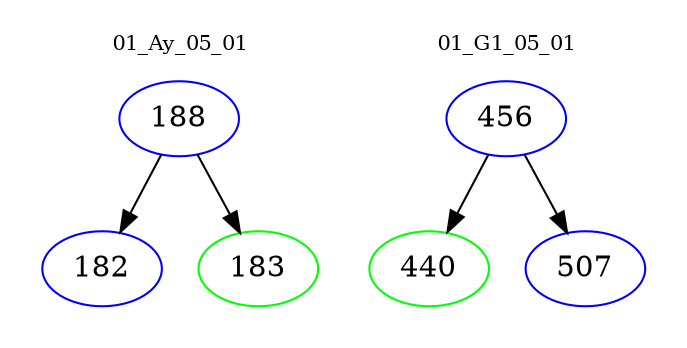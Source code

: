 digraph{
subgraph cluster_0 {
color = white
label = "01_Ay_05_01";
fontsize=10;
T0_188 [label="188", color="blue"]
T0_188 -> T0_182 [color="black"]
T0_182 [label="182", color="blue"]
T0_188 -> T0_183 [color="black"]
T0_183 [label="183", color="green"]
}
subgraph cluster_1 {
color = white
label = "01_G1_05_01";
fontsize=10;
T1_456 [label="456", color="blue"]
T1_456 -> T1_440 [color="black"]
T1_440 [label="440", color="green"]
T1_456 -> T1_507 [color="black"]
T1_507 [label="507", color="blue"]
}
}
